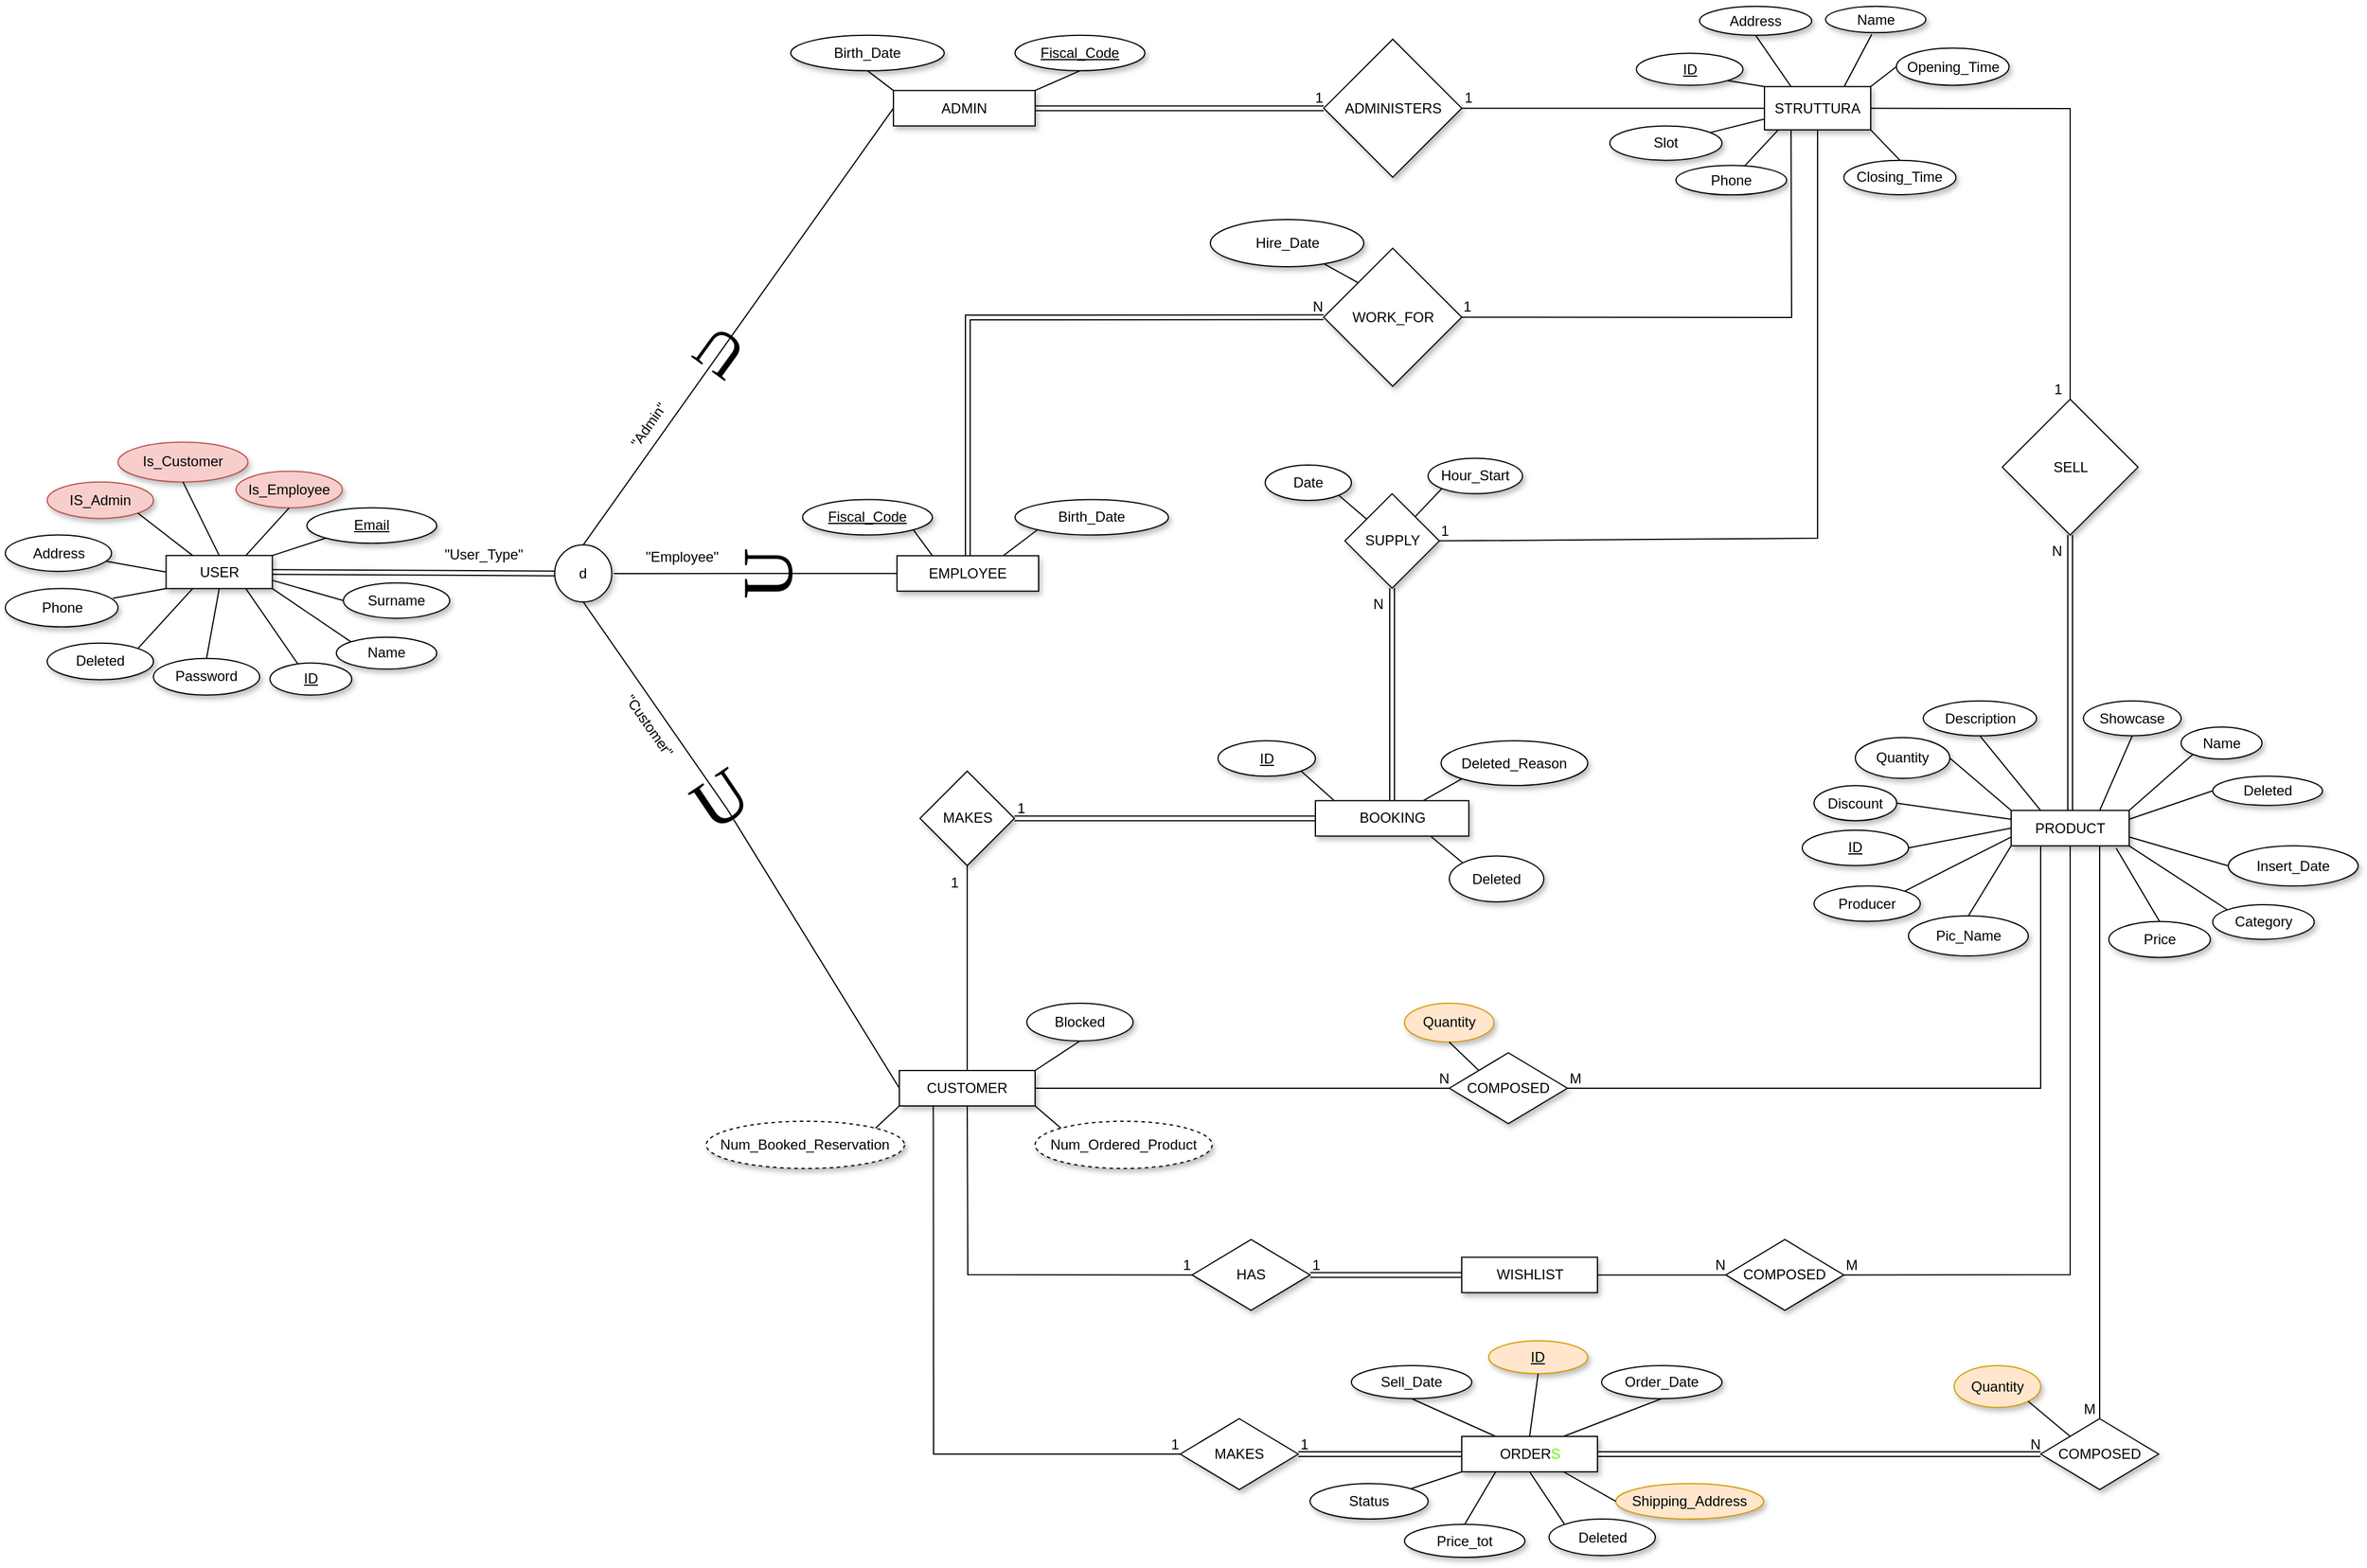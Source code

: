 <mxfile version="13.1.10" type="github">
  <diagram id="pIivQVcWycitdcD2H4Fz" name="Page-1">
    <mxGraphModel dx="1662" dy="771" grid="1" gridSize="10" guides="1" tooltips="1" connect="1" arrows="1" fold="1" page="1" pageScale="3" pageWidth="827" pageHeight="1169" math="0" shadow="0" extFonts="Quicksand^https://fonts.googleapis.com/css?family=Quicksand|Gruppo^https://fonts.googleapis.com/css?family=Gruppo|Pompiere^https://fonts.googleapis.com/css?family=Pompiere">
      <root>
        <mxCell id="0" />
        <mxCell id="1" parent="0" />
        <mxCell id="mOfdOxVqDoghl0tVKRiO-1" value="PRODUCT" style="rounded=0;whiteSpace=wrap;html=1;shadow=1;" parent="1" vertex="1">
          <mxGeometry x="1744" y="840.65" width="100" height="30" as="geometry" />
        </mxCell>
        <mxCell id="mOfdOxVqDoghl0tVKRiO-10" value="EMPLOYEE" style="rounded=0;whiteSpace=wrap;html=1;shadow=1;" parent="1" vertex="1">
          <mxGeometry x="800" y="624.85" width="120" height="30" as="geometry" />
        </mxCell>
        <mxCell id="mOfdOxVqDoghl0tVKRiO-15" value="CUSTOMER" style="rounded=0;whiteSpace=wrap;html=1;shadow=1;" parent="1" vertex="1">
          <mxGeometry x="802" y="1061" width="115" height="30" as="geometry" />
        </mxCell>
        <mxCell id="mOfdOxVqDoghl0tVKRiO-17" value="Quantity" style="ellipse;whiteSpace=wrap;html=1;shadow=1;" parent="1" vertex="1">
          <mxGeometry x="1612" y="778.91" width="80" height="34.62" as="geometry" />
        </mxCell>
        <mxCell id="mOfdOxVqDoghl0tVKRiO-21" value="" style="endArrow=none;html=1;entryX=0;entryY=0;entryDx=0;entryDy=0;exitX=1;exitY=0.5;exitDx=0;exitDy=0;shadow=0;" parent="1" source="mOfdOxVqDoghl0tVKRiO-17" target="mOfdOxVqDoghl0tVKRiO-1" edge="1">
          <mxGeometry width="50" height="50" relative="1" as="geometry">
            <mxPoint x="1681.5" y="841.49" as="sourcePoint" />
            <mxPoint x="1731.5" y="791.49" as="targetPoint" />
          </mxGeometry>
        </mxCell>
        <mxCell id="mOfdOxVqDoghl0tVKRiO-23" value="&lt;u&gt;ID&lt;/u&gt;" style="ellipse;whiteSpace=wrap;html=1;shadow=1;" parent="1" vertex="1">
          <mxGeometry x="1567" y="857.37" width="90" height="30" as="geometry" />
        </mxCell>
        <mxCell id="mOfdOxVqDoghl0tVKRiO-24" value="" style="endArrow=none;html=1;exitX=1;exitY=0.5;exitDx=0;exitDy=0;entryX=0;entryY=0.5;entryDx=0;entryDy=0;shadow=0;" parent="1" source="mOfdOxVqDoghl0tVKRiO-23" target="mOfdOxVqDoghl0tVKRiO-1" edge="1">
          <mxGeometry width="50" height="50" relative="1" as="geometry">
            <mxPoint x="1711.5" y="941.49" as="sourcePoint" />
            <mxPoint x="1761.5" y="891.49" as="targetPoint" />
          </mxGeometry>
        </mxCell>
        <mxCell id="mOfdOxVqDoghl0tVKRiO-26" value="Producer" style="ellipse;whiteSpace=wrap;html=1;shadow=1;" parent="1" vertex="1">
          <mxGeometry x="1577" y="904.65" width="90" height="30" as="geometry" />
        </mxCell>
        <mxCell id="mOfdOxVqDoghl0tVKRiO-27" value="" style="endArrow=none;html=1;exitX=1;exitY=0;exitDx=0;exitDy=0;entryX=0;entryY=0.75;entryDx=0;entryDy=0;shadow=0;" parent="1" source="mOfdOxVqDoghl0tVKRiO-26" target="mOfdOxVqDoghl0tVKRiO-1" edge="1">
          <mxGeometry width="50" height="50" relative="1" as="geometry">
            <mxPoint x="2151.5" y="921.49" as="sourcePoint" />
            <mxPoint x="2201.5" y="871.49" as="targetPoint" />
          </mxGeometry>
        </mxCell>
        <mxCell id="mOfdOxVqDoghl0tVKRiO-28" value="Price" style="ellipse;whiteSpace=wrap;html=1;shadow=1;" parent="1" vertex="1">
          <mxGeometry x="1826.77" y="934.7" width="86" height="30.5" as="geometry" />
        </mxCell>
        <mxCell id="mOfdOxVqDoghl0tVKRiO-29" value="Discount" style="ellipse;whiteSpace=wrap;html=1;shadow=1;" parent="1" vertex="1">
          <mxGeometry x="1577" y="819.67" width="70" height="29.67" as="geometry" />
        </mxCell>
        <mxCell id="mOfdOxVqDoghl0tVKRiO-30" value="" style="endArrow=none;html=1;exitX=0.5;exitY=0;exitDx=0;exitDy=0;entryX=0.889;entryY=1.062;entryDx=0;entryDy=0;shadow=0;entryPerimeter=0;" parent="1" source="mOfdOxVqDoghl0tVKRiO-28" target="mOfdOxVqDoghl0tVKRiO-1" edge="1">
          <mxGeometry width="50" height="50" relative="1" as="geometry">
            <mxPoint x="2151.5" y="921.49" as="sourcePoint" />
            <mxPoint x="2201.5" y="871.49" as="targetPoint" />
          </mxGeometry>
        </mxCell>
        <mxCell id="mOfdOxVqDoghl0tVKRiO-31" value="" style="endArrow=none;html=1;entryX=1;entryY=0.5;entryDx=0;entryDy=0;shadow=0;exitX=0;exitY=0.25;exitDx=0;exitDy=0;" parent="1" source="mOfdOxVqDoghl0tVKRiO-1" target="mOfdOxVqDoghl0tVKRiO-29" edge="1">
          <mxGeometry width="50" height="50" relative="1" as="geometry">
            <mxPoint x="1742.5" y="855.74" as="sourcePoint" />
            <mxPoint x="1911.5" y="831.49" as="targetPoint" />
          </mxGeometry>
        </mxCell>
        <mxCell id="mOfdOxVqDoghl0tVKRiO-33" value="Name" style="ellipse;whiteSpace=wrap;html=1;shadow=1;" parent="1" vertex="1">
          <mxGeometry x="325" y="693.82" width="85" height="27.1" as="geometry" />
        </mxCell>
        <mxCell id="mOfdOxVqDoghl0tVKRiO-34" value="Surname" style="ellipse;whiteSpace=wrap;html=1;shadow=1;" parent="1" vertex="1">
          <mxGeometry x="331" y="647.85" width="90" height="30" as="geometry" />
        </mxCell>
        <mxCell id="mOfdOxVqDoghl0tVKRiO-35" value="Fiscal_Code" style="ellipse;whiteSpace=wrap;html=1;shadow=1;fontStyle=4" parent="1" vertex="1">
          <mxGeometry x="720" y="577.3" width="110" height="30" as="geometry" />
        </mxCell>
        <mxCell id="mOfdOxVqDoghl0tVKRiO-36" value="Birth_Date" style="ellipse;whiteSpace=wrap;html=1;shadow=1;" parent="1" vertex="1">
          <mxGeometry x="900" y="577.3" width="130" height="30" as="geometry" />
        </mxCell>
        <mxCell id="mOfdOxVqDoghl0tVKRiO-42" value="Hire_Date" style="ellipse;whiteSpace=wrap;html=1;shadow=1;" parent="1" vertex="1">
          <mxGeometry x="1065.5" y="340" width="130" height="40" as="geometry" />
        </mxCell>
        <mxCell id="mOfdOxVqDoghl0tVKRiO-43" value="" style="endArrow=none;html=1;exitX=0;exitY=0;exitDx=0;exitDy=0;shadow=0;" parent="1" source="z-NwZpaRfGPs4gkHxWXv-11" target="mOfdOxVqDoghl0tVKRiO-42" edge="1">
          <mxGeometry width="50" height="50" relative="1" as="geometry">
            <mxPoint x="938.5" y="424.32" as="sourcePoint" />
            <mxPoint x="988.5" y="374.32" as="targetPoint" />
          </mxGeometry>
        </mxCell>
        <mxCell id="mOfdOxVqDoghl0tVKRiO-45" value="" style="endArrow=none;html=1;exitX=1;exitY=1;exitDx=0;exitDy=0;entryX=0.25;entryY=0;entryDx=0;entryDy=0;shadow=0;" parent="1" source="mOfdOxVqDoghl0tVKRiO-35" target="mOfdOxVqDoghl0tVKRiO-10" edge="1">
          <mxGeometry width="50" height="50" relative="1" as="geometry">
            <mxPoint x="795" y="363.88" as="sourcePoint" />
            <mxPoint x="825" y="348.5" as="targetPoint" />
          </mxGeometry>
        </mxCell>
        <mxCell id="mOfdOxVqDoghl0tVKRiO-55" value="BOOKING" style="rounded=0;whiteSpace=wrap;html=1;shadow=1;" parent="1" vertex="1">
          <mxGeometry x="1154.5" y="832.37" width="130" height="30" as="geometry" />
        </mxCell>
        <mxCell id="mOfdOxVqDoghl0tVKRiO-60" value="Email" style="ellipse;whiteSpace=wrap;html=1;shadow=1;fontStyle=4" parent="1" vertex="1">
          <mxGeometry x="300" y="584.3" width="110" height="30" as="geometry" />
        </mxCell>
        <mxCell id="mOfdOxVqDoghl0tVKRiO-61" value="Phone" style="ellipse;whiteSpace=wrap;html=1;shadow=1;fontStyle=0" parent="1" vertex="1">
          <mxGeometry x="44.5" y="652.67" width="95.5" height="32.47" as="geometry" />
        </mxCell>
        <mxCell id="mOfdOxVqDoghl0tVKRiO-65" value="Address" style="ellipse;whiteSpace=wrap;html=1;shadow=1;" parent="1" vertex="1">
          <mxGeometry x="44.5" y="607.3" width="90" height="30.77" as="geometry" />
        </mxCell>
        <mxCell id="mOfdOxVqDoghl0tVKRiO-93" value="STRUTTURA" style="rounded=0;whiteSpace=wrap;html=1;shadow=1;" parent="1" vertex="1">
          <mxGeometry x="1535" y="227.37" width="90" height="36.67" as="geometry" />
        </mxCell>
        <mxCell id="mOfdOxVqDoghl0tVKRiO-94" value="Address" style="ellipse;whiteSpace=wrap;html=1;shadow=1;" parent="1" vertex="1">
          <mxGeometry x="1480" y="159.43" width="95" height="24.5" as="geometry" />
        </mxCell>
        <mxCell id="mOfdOxVqDoghl0tVKRiO-95" value="Phone" style="ellipse;whiteSpace=wrap;html=1;shadow=1;fontStyle=0" parent="1" vertex="1">
          <mxGeometry x="1460" y="294.17" width="93.75" height="24.96" as="geometry" />
        </mxCell>
        <mxCell id="mOfdOxVqDoghl0tVKRiO-100" value="" style="endArrow=none;html=1;entryX=0.127;entryY=1.008;entryDx=0;entryDy=0;shadow=0;entryPerimeter=0;" parent="1" source="mOfdOxVqDoghl0tVKRiO-95" target="mOfdOxVqDoghl0tVKRiO-93" edge="1">
          <mxGeometry width="50" height="50" relative="1" as="geometry">
            <mxPoint x="1475" y="207.37" as="sourcePoint" />
            <mxPoint x="1525" y="157.37" as="targetPoint" />
          </mxGeometry>
        </mxCell>
        <mxCell id="mOfdOxVqDoghl0tVKRiO-101" value="" style="endArrow=none;html=1;exitX=0.25;exitY=0;exitDx=0;exitDy=0;entryX=0.5;entryY=1;entryDx=0;entryDy=0;shadow=0;" parent="1" source="mOfdOxVqDoghl0tVKRiO-93" target="mOfdOxVqDoghl0tVKRiO-94" edge="1">
          <mxGeometry width="50" height="50" relative="1" as="geometry">
            <mxPoint x="1605" y="217.37" as="sourcePoint" />
            <mxPoint x="1655" y="167.37" as="targetPoint" />
          </mxGeometry>
        </mxCell>
        <mxCell id="z-NwZpaRfGPs4gkHxWXv-4" value="ID" style="ellipse;whiteSpace=wrap;html=1;fontStyle=4;shadow=1;" parent="1" vertex="1">
          <mxGeometry x="1072" y="781.62" width="82.5" height="30" as="geometry" />
        </mxCell>
        <mxCell id="z-NwZpaRfGPs4gkHxWXv-5" value="Date" style="ellipse;whiteSpace=wrap;html=1;shadow=1;" parent="1" vertex="1">
          <mxGeometry x="1112" y="548" width="73" height="30" as="geometry" />
        </mxCell>
        <mxCell id="z-NwZpaRfGPs4gkHxWXv-6" value="Hour_Start" style="ellipse;whiteSpace=wrap;html=1;shadow=1;" parent="1" vertex="1">
          <mxGeometry x="1250" y="542.3" width="80" height="30" as="geometry" />
        </mxCell>
        <mxCell id="z-NwZpaRfGPs4gkHxWXv-7" value="" style="endArrow=none;html=1;entryX=0.122;entryY=-0.002;entryDx=0;entryDy=0;exitX=1;exitY=1;exitDx=0;exitDy=0;shadow=0;entryPerimeter=0;" parent="1" source="z-NwZpaRfGPs4gkHxWXv-4" target="mOfdOxVqDoghl0tVKRiO-55" edge="1">
          <mxGeometry width="50" height="50" relative="1" as="geometry">
            <mxPoint x="1477.25" y="942.72" as="sourcePoint" />
            <mxPoint x="1527.25" y="892.72" as="targetPoint" />
          </mxGeometry>
        </mxCell>
        <mxCell id="z-NwZpaRfGPs4gkHxWXv-8" value="" style="endArrow=none;html=1;exitX=1;exitY=1;exitDx=0;exitDy=0;shadow=0;" parent="1" source="z-NwZpaRfGPs4gkHxWXv-5" target="z-NwZpaRfGPs4gkHxWXv-17" edge="1">
          <mxGeometry width="50" height="50" relative="1" as="geometry">
            <mxPoint x="1557.25" y="930.72" as="sourcePoint" />
            <mxPoint x="1607.25" y="880.72" as="targetPoint" />
          </mxGeometry>
        </mxCell>
        <mxCell id="z-NwZpaRfGPs4gkHxWXv-10" value="" style="endArrow=none;html=1;exitX=0;exitY=1;exitDx=0;exitDy=0;shadow=0;" parent="1" source="z-NwZpaRfGPs4gkHxWXv-6" target="z-NwZpaRfGPs4gkHxWXv-17" edge="1">
          <mxGeometry width="50" height="50" relative="1" as="geometry">
            <mxPoint x="1737.25" y="890.72" as="sourcePoint" />
            <mxPoint x="1787.25" y="840.72" as="targetPoint" />
          </mxGeometry>
        </mxCell>
        <mxCell id="z-NwZpaRfGPs4gkHxWXv-11" value="WORK_FOR" style="rhombus;whiteSpace=wrap;html=1;shadow=1;" parent="1" vertex="1">
          <mxGeometry x="1161.5" y="364.32" width="117" height="116.929" as="geometry" />
        </mxCell>
        <mxCell id="z-NwZpaRfGPs4gkHxWXv-17" value="SUPPLY" style="rhombus;whiteSpace=wrap;html=1;shadow=1;" parent="1" vertex="1">
          <mxGeometry x="1179.5" y="572.3" width="80" height="80" as="geometry" />
        </mxCell>
        <mxCell id="z-NwZpaRfGPs4gkHxWXv-39" value="MAKES" style="rhombus;whiteSpace=wrap;html=1;shadow=1;" parent="1" vertex="1">
          <mxGeometry x="819.5" y="807.37" width="80" height="80" as="geometry" />
        </mxCell>
        <mxCell id="z-NwZpaRfGPs4gkHxWXv-70" value="Description" style="ellipse;whiteSpace=wrap;html=1;shadow=1;" parent="1" vertex="1">
          <mxGeometry x="1669.5" y="747.91" width="96" height="29.51" as="geometry" />
        </mxCell>
        <mxCell id="z-NwZpaRfGPs4gkHxWXv-71" value="" style="endArrow=none;html=1;entryX=0.5;entryY=1;entryDx=0;entryDy=0;exitX=0.25;exitY=0;exitDx=0;exitDy=0;shadow=0;" parent="1" source="mOfdOxVqDoghl0tVKRiO-1" target="z-NwZpaRfGPs4gkHxWXv-70" edge="1">
          <mxGeometry width="50" height="50" relative="1" as="geometry">
            <mxPoint x="1766.5" y="831.49" as="sourcePoint" />
            <mxPoint x="1771.5" y="791.49" as="targetPoint" />
          </mxGeometry>
        </mxCell>
        <mxCell id="z-NwZpaRfGPs4gkHxWXv-76" value="ID" style="ellipse;whiteSpace=wrap;html=1;fontStyle=4;shadow=1;" parent="1" vertex="1">
          <mxGeometry x="1426.5" y="199.15" width="90.25" height="27.13" as="geometry" />
        </mxCell>
        <mxCell id="z-NwZpaRfGPs4gkHxWXv-77" value="" style="endArrow=none;html=1;entryX=1;entryY=1;entryDx=0;entryDy=0;exitX=0;exitY=0;exitDx=0;exitDy=0;shadow=0;" parent="1" source="mOfdOxVqDoghl0tVKRiO-93" target="z-NwZpaRfGPs4gkHxWXv-76" edge="1">
          <mxGeometry width="50" height="50" relative="1" as="geometry">
            <mxPoint x="1475" y="252.37" as="sourcePoint" />
            <mxPoint x="1525" y="202.37" as="targetPoint" />
          </mxGeometry>
        </mxCell>
        <mxCell id="z-NwZpaRfGPs4gkHxWXv-78" value="ADMINISTERS" style="rhombus;whiteSpace=wrap;html=1;shadow=1;" parent="1" vertex="1">
          <mxGeometry x="1161.57" y="187.24" width="116.929" height="116.929" as="geometry" />
        </mxCell>
        <mxCell id="06iZtVcr8NPvHx3JyrQN-2" value="Name" style="ellipse;whiteSpace=wrap;html=1;shadow=1;" parent="1" vertex="1">
          <mxGeometry x="1586.75" y="159.43" width="85" height="22.25" as="geometry" />
        </mxCell>
        <mxCell id="06iZtVcr8NPvHx3JyrQN-3" value="" style="endArrow=none;html=1;entryX=0.461;entryY=1.058;entryDx=0;entryDy=0;entryPerimeter=0;exitX=0.75;exitY=0;exitDx=0;exitDy=0;shadow=0;" parent="1" source="mOfdOxVqDoghl0tVKRiO-93" target="06iZtVcr8NPvHx3JyrQN-2" edge="1">
          <mxGeometry width="50" height="50" relative="1" as="geometry">
            <mxPoint x="1595" y="272.37" as="sourcePoint" />
            <mxPoint x="1645" y="222.37" as="targetPoint" />
          </mxGeometry>
        </mxCell>
        <mxCell id="06iZtVcr8NPvHx3JyrQN-11" value="&lt;u&gt;ID&lt;/u&gt;" style="ellipse;whiteSpace=wrap;html=1;shadow=1;" parent="1" vertex="1">
          <mxGeometry x="268.75" y="715.8" width="69.25" height="27.1" as="geometry" />
        </mxCell>
        <mxCell id="z-IdzefdN8h7sOJLDqcr-3" value="Name" style="ellipse;whiteSpace=wrap;html=1;shadow=1;" parent="1" vertex="1">
          <mxGeometry x="1888" y="770" width="68.5" height="27.12" as="geometry" />
        </mxCell>
        <mxCell id="z-IdzefdN8h7sOJLDqcr-4" value="" style="endArrow=none;html=1;exitX=1;exitY=0;exitDx=0;exitDy=0;entryX=0;entryY=1;entryDx=0;entryDy=0;shadow=0;" parent="1" source="mOfdOxVqDoghl0tVKRiO-1" target="z-IdzefdN8h7sOJLDqcr-3" edge="1">
          <mxGeometry width="50" height="50" relative="1" as="geometry">
            <mxPoint x="1871.5" y="861.49" as="sourcePoint" />
            <mxPoint x="1921.5" y="811.49" as="targetPoint" />
          </mxGeometry>
        </mxCell>
        <mxCell id="7vURNP84gYrgIZNCSmpS-34" value="USER" style="rounded=0;whiteSpace=wrap;html=1;shadow=1;" parent="1" vertex="1">
          <mxGeometry x="180.75" y="624.67" width="90" height="28" as="geometry" />
        </mxCell>
        <mxCell id="7vURNP84gYrgIZNCSmpS-39" value="" style="endArrow=none;html=1;entryX=0;entryY=1;entryDx=0;entryDy=0;exitX=1;exitY=0;exitDx=0;exitDy=0;" parent="1" source="7vURNP84gYrgIZNCSmpS-34" target="mOfdOxVqDoghl0tVKRiO-60" edge="1">
          <mxGeometry width="50" height="50" relative="1" as="geometry">
            <mxPoint x="232" y="622.3" as="sourcePoint" />
            <mxPoint x="272" y="582.3" as="targetPoint" />
          </mxGeometry>
        </mxCell>
        <mxCell id="7vURNP84gYrgIZNCSmpS-40" value="" style="endArrow=none;html=1;entryX=0;entryY=0.5;entryDx=0;entryDy=0;exitX=1;exitY=0.75;exitDx=0;exitDy=0;" parent="1" source="7vURNP84gYrgIZNCSmpS-34" target="mOfdOxVqDoghl0tVKRiO-34" edge="1">
          <mxGeometry width="50" height="50" relative="1" as="geometry">
            <mxPoint x="235.75" y="634.67" as="sourcePoint" />
            <mxPoint x="277" y="574.67" as="targetPoint" />
          </mxGeometry>
        </mxCell>
        <mxCell id="7vURNP84gYrgIZNCSmpS-41" value="" style="endArrow=none;html=1;exitX=0;exitY=0.5;exitDx=0;exitDy=0;" parent="1" source="7vURNP84gYrgIZNCSmpS-34" target="mOfdOxVqDoghl0tVKRiO-65" edge="1">
          <mxGeometry width="50" height="50" relative="1" as="geometry">
            <mxPoint x="245.75" y="644.67" as="sourcePoint" />
            <mxPoint x="287" y="584.67" as="targetPoint" />
          </mxGeometry>
        </mxCell>
        <mxCell id="7vURNP84gYrgIZNCSmpS-42" value="" style="endArrow=none;html=1;exitX=0;exitY=1;exitDx=0;exitDy=0;entryX=0.955;entryY=0.254;entryDx=0;entryDy=0;entryPerimeter=0;" parent="1" source="7vURNP84gYrgIZNCSmpS-34" target="mOfdOxVqDoghl0tVKRiO-61" edge="1">
          <mxGeometry width="50" height="50" relative="1" as="geometry">
            <mxPoint x="255.75" y="654.67" as="sourcePoint" />
            <mxPoint x="107" y="664" as="targetPoint" />
          </mxGeometry>
        </mxCell>
        <mxCell id="7vURNP84gYrgIZNCSmpS-43" value="" style="endArrow=none;html=1;entryX=0;entryY=1;entryDx=0;entryDy=0;exitX=0.75;exitY=0;exitDx=0;exitDy=0;" parent="1" source="mOfdOxVqDoghl0tVKRiO-10" target="mOfdOxVqDoghl0tVKRiO-36" edge="1">
          <mxGeometry width="50" height="50" relative="1" as="geometry">
            <mxPoint x="343.75" y="708.5" as="sourcePoint" />
            <mxPoint x="385" y="648.5" as="targetPoint" />
          </mxGeometry>
        </mxCell>
        <mxCell id="7vURNP84gYrgIZNCSmpS-44" value="" style="endArrow=none;html=1;entryX=0.338;entryY=0.017;entryDx=0;entryDy=0;exitX=0.75;exitY=1;exitDx=0;exitDy=0;entryPerimeter=0;" parent="1" source="7vURNP84gYrgIZNCSmpS-34" target="06iZtVcr8NPvHx3JyrQN-11" edge="1">
          <mxGeometry width="50" height="50" relative="1" as="geometry">
            <mxPoint x="275.75" y="674.67" as="sourcePoint" />
            <mxPoint x="317" y="614.67" as="targetPoint" />
          </mxGeometry>
        </mxCell>
        <mxCell id="7vURNP84gYrgIZNCSmpS-45" value="" style="endArrow=none;html=1;entryX=0;entryY=0;entryDx=0;entryDy=0;exitX=1;exitY=1;exitDx=0;exitDy=0;" parent="1" source="7vURNP84gYrgIZNCSmpS-34" target="mOfdOxVqDoghl0tVKRiO-33" edge="1">
          <mxGeometry width="50" height="50" relative="1" as="geometry">
            <mxPoint x="285.75" y="684.67" as="sourcePoint" />
            <mxPoint x="327" y="624.67" as="targetPoint" />
          </mxGeometry>
        </mxCell>
        <mxCell id="7vURNP84gYrgIZNCSmpS-46" value="d" style="ellipse;whiteSpace=wrap;html=1;aspect=fixed;shadow=1;" parent="1" vertex="1">
          <mxGeometry x="510" y="615.67" width="48.35" height="48.35" as="geometry" />
        </mxCell>
        <mxCell id="7vURNP84gYrgIZNCSmpS-48" value="" style="shape=link;html=1;entryX=0;entryY=0.5;entryDx=0;entryDy=0;exitX=1;exitY=0.5;exitDx=0;exitDy=0;" parent="1" source="7vURNP84gYrgIZNCSmpS-34" target="7vURNP84gYrgIZNCSmpS-46" edge="1">
          <mxGeometry width="50" height="50" relative="1" as="geometry">
            <mxPoint x="450" y="772.3" as="sourcePoint" />
            <mxPoint x="500" y="722.3" as="targetPoint" />
          </mxGeometry>
        </mxCell>
        <mxCell id="7vURNP84gYrgIZNCSmpS-49" value="" style="endArrow=none;html=1;entryX=0;entryY=0.5;entryDx=0;entryDy=0;" parent="1" source="7vURNP84gYrgIZNCSmpS-52" target="mOfdOxVqDoghl0tVKRiO-10" edge="1">
          <mxGeometry width="50" height="50" relative="1" as="geometry">
            <mxPoint x="750" y="470" as="sourcePoint" />
            <mxPoint x="920" y="510" as="targetPoint" />
          </mxGeometry>
        </mxCell>
        <mxCell id="7vURNP84gYrgIZNCSmpS-51" value="" style="endArrow=none;html=1;entryX=0.5;entryY=1;entryDx=0;entryDy=0;exitX=0.5;exitY=1;exitDx=0;exitDy=0;" parent="1" source="7vURNP84gYrgIZNCSmpS-55" target="7vURNP84gYrgIZNCSmpS-46" edge="1">
          <mxGeometry width="50" height="50" relative="1" as="geometry">
            <mxPoint x="775" y="1070" as="sourcePoint" />
            <mxPoint x="1200" y="680" as="targetPoint" />
          </mxGeometry>
        </mxCell>
        <mxCell id="7vURNP84gYrgIZNCSmpS-52" value="&lt;p&gt;&lt;span style=&quot;font-size: 60px&quot;&gt;U&lt;/span&gt;&lt;/p&gt;" style="text;html=1;strokeColor=none;fillColor=none;align=center;verticalAlign=middle;whiteSpace=wrap;rounded=0;shadow=0;rotation=-90;fontFamily=Gruppo;" parent="1" vertex="1">
          <mxGeometry x="670" y="629.85" width="40" height="20" as="geometry" />
        </mxCell>
        <mxCell id="7vURNP84gYrgIZNCSmpS-54" value="" style="endArrow=none;html=1;entryX=0.5;entryY=1;entryDx=0;entryDy=0;" parent="1" target="7vURNP84gYrgIZNCSmpS-52" edge="1">
          <mxGeometry width="50" height="50" relative="1" as="geometry">
            <mxPoint x="560" y="640" as="sourcePoint" />
            <mxPoint x="650" y="640" as="targetPoint" />
          </mxGeometry>
        </mxCell>
        <mxCell id="7vURNP84gYrgIZNCSmpS-55" value="&lt;p&gt;&lt;span style=&quot;font-size: 60px&quot;&gt;U&lt;/span&gt;&lt;/p&gt;" style="text;html=1;strokeColor=none;fillColor=none;align=center;verticalAlign=middle;whiteSpace=wrap;rounded=0;shadow=0;rotation=326;fontFamily=Gruppo;" parent="1" vertex="1">
          <mxGeometry x="630" y="820.37" width="40" height="20" as="geometry" />
        </mxCell>
        <mxCell id="7vURNP84gYrgIZNCSmpS-56" value="" style="endArrow=none;html=1;exitX=0;exitY=0.5;exitDx=0;exitDy=0;entryX=0.5;entryY=1;entryDx=0;entryDy=0;" parent="1" source="mOfdOxVqDoghl0tVKRiO-15" target="7vURNP84gYrgIZNCSmpS-55" edge="1">
          <mxGeometry width="50" height="50" relative="1" as="geometry">
            <mxPoint x="775" y="1070.0" as="sourcePoint" />
            <mxPoint x="680.728" y="652.378" as="targetPoint" />
          </mxGeometry>
        </mxCell>
        <mxCell id="7vURNP84gYrgIZNCSmpS-59" value="Password" style="ellipse;whiteSpace=wrap;html=1;shadow=1;" parent="1" vertex="1">
          <mxGeometry x="170" y="711.9" width="90" height="31" as="geometry" />
        </mxCell>
        <mxCell id="7vURNP84gYrgIZNCSmpS-60" value="" style="endArrow=none;html=1;exitX=0.5;exitY=0;exitDx=0;exitDy=0;entryX=0.5;entryY=1;entryDx=0;entryDy=0;" parent="1" source="7vURNP84gYrgIZNCSmpS-59" target="7vURNP84gYrgIZNCSmpS-34" edge="1">
          <mxGeometry width="50" height="50" relative="1" as="geometry">
            <mxPoint x="272" y="679.02" as="sourcePoint" />
            <mxPoint x="322" y="629.02" as="targetPoint" />
          </mxGeometry>
        </mxCell>
        <mxCell id="7vURNP84gYrgIZNCSmpS-65" value="ADMIN" style="rounded=0;whiteSpace=wrap;html=1;shadow=1;" parent="1" vertex="1">
          <mxGeometry x="797" y="230.7" width="120" height="30" as="geometry" />
        </mxCell>
        <mxCell id="7vURNP84gYrgIZNCSmpS-74" value="&lt;p style=&quot;font-size: 52px;&quot;&gt;&lt;span style=&quot;font-size: 52px;&quot;&gt;U&lt;/span&gt;&lt;/p&gt;" style="text;html=1;strokeColor=none;fillColor=none;align=center;verticalAlign=middle;whiteSpace=wrap;rounded=0;shadow=0;rotation=216;fontFamily=Gruppo;fontStyle=0;FType=g;fontSize=52;" parent="1" vertex="1">
          <mxGeometry x="630" y="442.37" width="40" height="20" as="geometry" />
        </mxCell>
        <mxCell id="7vURNP84gYrgIZNCSmpS-75" value="" style="endArrow=none;html=1;exitX=0.5;exitY=0;exitDx=0;exitDy=0;entryX=0.5;entryY=1;entryDx=0;entryDy=0;" parent="1" source="7vURNP84gYrgIZNCSmpS-46" target="7vURNP84gYrgIZNCSmpS-74" edge="1">
          <mxGeometry width="50" height="50" relative="1" as="geometry">
            <mxPoint x="620" y="560" as="sourcePoint" />
            <mxPoint x="670" y="510" as="targetPoint" />
          </mxGeometry>
        </mxCell>
        <mxCell id="7vURNP84gYrgIZNCSmpS-76" value="" style="endArrow=none;html=1;exitX=0.5;exitY=1;exitDx=0;exitDy=0;entryX=0;entryY=0.5;entryDx=0;entryDy=0;" parent="1" source="7vURNP84gYrgIZNCSmpS-74" target="7vURNP84gYrgIZNCSmpS-65" edge="1">
          <mxGeometry width="50" height="50" relative="1" as="geometry">
            <mxPoint x="640" y="330" as="sourcePoint" />
            <mxPoint x="690" y="280" as="targetPoint" />
            <Array as="points" />
          </mxGeometry>
        </mxCell>
        <mxCell id="vk8bfzoFHFMnoET7GKUU-8" value="" style="endArrow=none;html=1;rounded=0;align=left;exitX=0.5;exitY=0;exitDx=0;exitDy=0;entryX=0.5;entryY=1;entryDx=0;entryDy=0;" parent="1" source="mOfdOxVqDoghl0tVKRiO-15" target="z-NwZpaRfGPs4gkHxWXv-39" edge="1">
          <mxGeometry relative="1" as="geometry">
            <mxPoint x="935" y="1076" as="sourcePoint" />
            <mxPoint x="1588" y="990" as="targetPoint" />
            <Array as="points" />
          </mxGeometry>
        </mxCell>
        <mxCell id="vk8bfzoFHFMnoET7GKUU-9" value="1&amp;nbsp;&amp;nbsp;" style="resizable=0;html=1;align=right;verticalAlign=top;" parent="vk8bfzoFHFMnoET7GKUU-8" connectable="0" vertex="1">
          <mxGeometry x="1" relative="1" as="geometry" />
        </mxCell>
        <mxCell id="vk8bfzoFHFMnoET7GKUU-10" value="" style="shape=link;html=1;rounded=0;exitX=0;exitY=0.5;exitDx=0;exitDy=0;entryX=1;entryY=0.5;entryDx=0;entryDy=0;" parent="1" source="mOfdOxVqDoghl0tVKRiO-55" target="z-NwZpaRfGPs4gkHxWXv-39" edge="1">
          <mxGeometry relative="1" as="geometry">
            <mxPoint x="1723" y="872.0" as="sourcePoint" />
            <mxPoint x="1581.5" y="872.0" as="targetPoint" />
            <Array as="points" />
          </mxGeometry>
        </mxCell>
        <mxCell id="vk8bfzoFHFMnoET7GKUU-11" value="1" style="resizable=0;html=1;align=left;verticalAlign=bottom;horizontal=1;" parent="vk8bfzoFHFMnoET7GKUU-10" connectable="0" vertex="1">
          <mxGeometry x="1" relative="1" as="geometry" />
        </mxCell>
        <mxCell id="vk8bfzoFHFMnoET7GKUU-21" value="" style="shape=link;html=1;rounded=0;align=left;entryX=0;entryY=0.5;entryDx=0;entryDy=0;exitX=0.5;exitY=0;exitDx=0;exitDy=0;" parent="1" source="mOfdOxVqDoghl0tVKRiO-10" target="z-NwZpaRfGPs4gkHxWXv-11" edge="1">
          <mxGeometry relative="1" as="geometry">
            <mxPoint x="860" y="559.96" as="sourcePoint" />
            <mxPoint x="1168" y="359.11" as="targetPoint" />
            <Array as="points">
              <mxPoint x="860" y="423" />
            </Array>
          </mxGeometry>
        </mxCell>
        <mxCell id="vk8bfzoFHFMnoET7GKUU-22" value="N" style="resizable=0;html=1;align=right;verticalAlign=bottom;" parent="vk8bfzoFHFMnoET7GKUU-21" connectable="0" vertex="1">
          <mxGeometry x="1" relative="1" as="geometry" />
        </mxCell>
        <mxCell id="vk8bfzoFHFMnoET7GKUU-24" value="" style="endArrow=none;html=1;rounded=0;align=left;exitX=0.25;exitY=1;exitDx=0;exitDy=0;entryX=1;entryY=0.5;entryDx=0;entryDy=0;" parent="1" source="mOfdOxVqDoghl0tVKRiO-93" target="z-NwZpaRfGPs4gkHxWXv-11" edge="1">
          <mxGeometry relative="1" as="geometry">
            <mxPoint x="1557.5" y="199.15" as="sourcePoint" />
            <mxPoint x="1530" y="345.11" as="targetPoint" />
            <Array as="points">
              <mxPoint x="1558" y="423" />
            </Array>
          </mxGeometry>
        </mxCell>
        <mxCell id="vk8bfzoFHFMnoET7GKUU-25" value="1" style="resizable=0;html=1;align=left;verticalAlign=bottom;" parent="vk8bfzoFHFMnoET7GKUU-24" connectable="0" vertex="1">
          <mxGeometry x="1" relative="1" as="geometry" />
        </mxCell>
        <mxCell id="vk8bfzoFHFMnoET7GKUU-26" value="" style="shape=link;html=1;rounded=0;align=left;entryX=0.5;entryY=1;entryDx=0;entryDy=0;exitX=0.5;exitY=0;exitDx=0;exitDy=0;" parent="1" source="mOfdOxVqDoghl0tVKRiO-55" target="z-NwZpaRfGPs4gkHxWXv-17" edge="1">
          <mxGeometry relative="1" as="geometry">
            <mxPoint x="1608" y="660" as="sourcePoint" />
            <mxPoint x="1768" y="660" as="targetPoint" />
          </mxGeometry>
        </mxCell>
        <mxCell id="vk8bfzoFHFMnoET7GKUU-27" value="N&amp;nbsp;&amp;nbsp;" style="resizable=0;html=1;align=right;verticalAlign=top;" parent="vk8bfzoFHFMnoET7GKUU-26" connectable="0" vertex="1">
          <mxGeometry x="1" relative="1" as="geometry" />
        </mxCell>
        <mxCell id="vk8bfzoFHFMnoET7GKUU-28" value="" style="html=1;rounded=0;align=left;exitX=0.5;exitY=1;exitDx=0;exitDy=0;endArrow=none;endFill=0;entryX=1;entryY=0.5;entryDx=0;entryDy=0;" parent="1" source="mOfdOxVqDoghl0tVKRiO-93" target="z-NwZpaRfGPs4gkHxWXv-17" edge="1">
          <mxGeometry relative="1" as="geometry">
            <mxPoint x="1590" y="490" as="sourcePoint" />
            <mxPoint x="1243" y="570" as="targetPoint" />
            <Array as="points">
              <mxPoint x="1580" y="610" />
            </Array>
          </mxGeometry>
        </mxCell>
        <mxCell id="vk8bfzoFHFMnoET7GKUU-29" value="1&amp;nbsp;&amp;nbsp;" style="resizable=0;html=1;align=left;verticalAlign=bottom;" parent="vk8bfzoFHFMnoET7GKUU-28" connectable="0" vertex="1">
          <mxGeometry x="1" relative="1" as="geometry" />
        </mxCell>
        <mxCell id="vk8bfzoFHFMnoET7GKUU-34" value="" style="html=1;rounded=0;align=left;entryX=1;entryY=0.5;entryDx=0;entryDy=0;exitX=0;exitY=0.5;exitDx=0;exitDy=0;endArrow=none;endFill=0;" parent="1" source="mOfdOxVqDoghl0tVKRiO-93" target="z-NwZpaRfGPs4gkHxWXv-78" edge="1">
          <mxGeometry relative="1" as="geometry">
            <mxPoint x="1330" y="240" as="sourcePoint" />
            <mxPoint x="1490" y="240" as="targetPoint" />
          </mxGeometry>
        </mxCell>
        <mxCell id="vk8bfzoFHFMnoET7GKUU-35" value="1" style="resizable=0;html=1;align=left;verticalAlign=bottom;" parent="vk8bfzoFHFMnoET7GKUU-34" connectable="0" vertex="1">
          <mxGeometry x="1" relative="1" as="geometry" />
        </mxCell>
        <mxCell id="-Jq1AfKjN5yx9KIEYnPa-1" value="&quot;Customer&quot;" style="text;html=1;strokeColor=none;fillColor=none;align=center;verticalAlign=middle;whiteSpace=wrap;rounded=0;rotation=55;" parent="1" vertex="1">
          <mxGeometry x="570" y="758.91" width="40" height="20" as="geometry" />
        </mxCell>
        <mxCell id="-Jq1AfKjN5yx9KIEYnPa-2" value="&quot;Employee&quot;" style="text;html=1;strokeColor=none;fillColor=none;align=center;verticalAlign=middle;whiteSpace=wrap;rounded=0;" parent="1" vertex="1">
          <mxGeometry x="598.35" y="616.04" width="40" height="20" as="geometry" />
        </mxCell>
        <mxCell id="-Jq1AfKjN5yx9KIEYnPa-4" value="&quot;Admin&quot;" style="text;html=1;strokeColor=none;fillColor=none;align=center;verticalAlign=middle;whiteSpace=wrap;rounded=0;rotation=-55;" parent="1" vertex="1">
          <mxGeometry x="570" y="504.3" width="40" height="20" as="geometry" />
        </mxCell>
        <mxCell id="-Jq1AfKjN5yx9KIEYnPa-5" value="&quot;User_Type&quot;" style="text;html=1;strokeColor=none;fillColor=none;align=center;verticalAlign=middle;whiteSpace=wrap;rounded=0;" parent="1" vertex="1">
          <mxGeometry x="430" y="614.3" width="40" height="20" as="geometry" />
        </mxCell>
        <mxCell id="-Jq1AfKjN5yx9KIEYnPa-7" value="Birth_Date" style="ellipse;whiteSpace=wrap;html=1;shadow=1;" parent="1" vertex="1">
          <mxGeometry x="710" y="183.93" width="130" height="30" as="geometry" />
        </mxCell>
        <mxCell id="-Jq1AfKjN5yx9KIEYnPa-9" value="" style="endArrow=none;html=1;entryX=0.5;entryY=1;entryDx=0;entryDy=0;exitX=0;exitY=0;exitDx=0;exitDy=0;" parent="1" source="7vURNP84gYrgIZNCSmpS-65" target="-Jq1AfKjN5yx9KIEYnPa-7" edge="1">
          <mxGeometry width="50" height="50" relative="1" as="geometry">
            <mxPoint x="550" y="260" as="sourcePoint" />
            <mxPoint x="600" y="210" as="targetPoint" />
          </mxGeometry>
        </mxCell>
        <mxCell id="-Jq1AfKjN5yx9KIEYnPa-10" value="Fiscal_Code" style="ellipse;whiteSpace=wrap;html=1;shadow=1;fontStyle=4" parent="1" vertex="1">
          <mxGeometry x="900" y="183.93" width="110" height="30" as="geometry" />
        </mxCell>
        <mxCell id="-Jq1AfKjN5yx9KIEYnPa-11" value="" style="endArrow=none;html=1;entryX=0.5;entryY=1;entryDx=0;entryDy=0;exitX=1;exitY=0;exitDx=0;exitDy=0;" parent="1" source="7vURNP84gYrgIZNCSmpS-65" target="-Jq1AfKjN5yx9KIEYnPa-10" edge="1">
          <mxGeometry width="50" height="50" relative="1" as="geometry">
            <mxPoint x="940" y="320" as="sourcePoint" />
            <mxPoint x="990" y="270" as="targetPoint" />
          </mxGeometry>
        </mxCell>
        <mxCell id="XrFzkQ957bnb_zdma56I-2" value="Insert_Date" style="ellipse;whiteSpace=wrap;html=1;shadow=1;" parent="1" vertex="1">
          <mxGeometry x="1928" y="870.65" width="110" height="34" as="geometry" />
        </mxCell>
        <mxCell id="XrFzkQ957bnb_zdma56I-3" value="" style="endArrow=none;html=1;exitX=1;exitY=0.75;exitDx=0;exitDy=0;entryX=0;entryY=0.5;entryDx=0;entryDy=0;" parent="1" source="mOfdOxVqDoghl0tVKRiO-1" target="XrFzkQ957bnb_zdma56I-2" edge="1">
          <mxGeometry width="50" height="50" relative="1" as="geometry">
            <mxPoint x="1862.5" y="941.74" as="sourcePoint" />
            <mxPoint x="1901.5" y="879.74" as="targetPoint" />
          </mxGeometry>
        </mxCell>
        <mxCell id="XrFzkQ957bnb_zdma56I-4" value="Order_Date" style="ellipse;whiteSpace=wrap;html=1;shadow=1;" parent="1" vertex="1">
          <mxGeometry x="1397" y="1311" width="102" height="28" as="geometry" />
        </mxCell>
        <mxCell id="XrFzkQ957bnb_zdma56I-12" value="Pic_Name" style="ellipse;whiteSpace=wrap;html=1;shadow=1;" parent="1" vertex="1">
          <mxGeometry x="1657" y="930.0" width="101.5" height="33.9" as="geometry" />
        </mxCell>
        <mxCell id="XrFzkQ957bnb_zdma56I-13" value="" style="endArrow=none;html=1;exitX=0.5;exitY=0;exitDx=0;exitDy=0;entryX=0;entryY=1;entryDx=0;entryDy=0;" parent="1" source="XrFzkQ957bnb_zdma56I-12" target="mOfdOxVqDoghl0tVKRiO-1" edge="1">
          <mxGeometry width="50" height="50" relative="1" as="geometry">
            <mxPoint x="1632.5" y="1041.74" as="sourcePoint" />
            <mxPoint x="1682.5" y="991.74" as="targetPoint" />
          </mxGeometry>
        </mxCell>
        <mxCell id="wAOh5u2bHxW-0nYntJ-o-1" value="Showcase" style="ellipse;whiteSpace=wrap;html=1;shadow=1;" parent="1" vertex="1">
          <mxGeometry x="1805.23" y="747.83" width="82.77" height="29.59" as="geometry" />
        </mxCell>
        <mxCell id="wAOh5u2bHxW-0nYntJ-o-2" value="" style="endArrow=none;html=1;entryX=0.5;entryY=1;entryDx=0;entryDy=0;exitX=0.75;exitY=0;exitDx=0;exitDy=0;" parent="1" source="mOfdOxVqDoghl0tVKRiO-1" target="wAOh5u2bHxW-0nYntJ-o-1" edge="1">
          <mxGeometry width="50" height="50" relative="1" as="geometry">
            <mxPoint x="1832.5" y="861.74" as="sourcePoint" />
            <mxPoint x="1882.5" y="811.74" as="targetPoint" />
          </mxGeometry>
        </mxCell>
        <mxCell id="wAOh5u2bHxW-0nYntJ-o-5" value="Blocked" style="ellipse;whiteSpace=wrap;html=1;shadow=1;" parent="1" vertex="1">
          <mxGeometry x="910" y="1004" width="90" height="32" as="geometry" />
        </mxCell>
        <mxCell id="wAOh5u2bHxW-0nYntJ-o-6" value="" style="endArrow=none;html=1;entryX=0.5;entryY=1;entryDx=0;entryDy=0;exitX=1;exitY=0;exitDx=0;exitDy=0;" parent="1" source="mOfdOxVqDoghl0tVKRiO-15" target="wAOh5u2bHxW-0nYntJ-o-5" edge="1">
          <mxGeometry width="50" height="50" relative="1" as="geometry">
            <mxPoint x="888" y="1061" as="sourcePoint" />
            <mxPoint x="920" y="1030" as="targetPoint" />
          </mxGeometry>
        </mxCell>
        <mxCell id="hEqI_E-h3wd5EMZh7YxB-1" value="Category" style="ellipse;whiteSpace=wrap;html=1;shadow=1;" parent="1" vertex="1">
          <mxGeometry x="1914.77" y="920.51" width="86" height="29.32" as="geometry" />
        </mxCell>
        <mxCell id="hEqI_E-h3wd5EMZh7YxB-2" value="" style="endArrow=none;html=1;entryX=0;entryY=0;entryDx=0;entryDy=0;exitX=1;exitY=1;exitDx=0;exitDy=0;" parent="1" source="mOfdOxVqDoghl0tVKRiO-1" target="hEqI_E-h3wd5EMZh7YxB-1" edge="1">
          <mxGeometry width="50" height="50" relative="1" as="geometry">
            <mxPoint x="1862.5" y="1001.74" as="sourcePoint" />
            <mxPoint x="1912.5" y="951.74" as="targetPoint" />
          </mxGeometry>
        </mxCell>
        <mxCell id="irY9EH-7kdnp1c6FJjNx-1" value="Num_Ordered_Product" style="ellipse;whiteSpace=wrap;html=1;align=center;dashed=1;shadow=1;" parent="1" vertex="1">
          <mxGeometry x="917" y="1104" width="150" height="40" as="geometry" />
        </mxCell>
        <mxCell id="irY9EH-7kdnp1c6FJjNx-2" value="" style="endArrow=none;html=1;entryX=0;entryY=0;entryDx=0;entryDy=0;exitX=1;exitY=1;exitDx=0;exitDy=0;" parent="1" source="mOfdOxVqDoghl0tVKRiO-15" target="irY9EH-7kdnp1c6FJjNx-1" edge="1">
          <mxGeometry width="50" height="50" relative="1" as="geometry">
            <mxPoint x="790" y="1190" as="sourcePoint" />
            <mxPoint x="840" y="1140" as="targetPoint" />
          </mxGeometry>
        </mxCell>
        <mxCell id="6IseBPpCV_1iwrkVNZEt-1" value="Num_Booked_Reservation" style="ellipse;whiteSpace=wrap;html=1;align=center;dashed=1;shadow=1;" parent="1" vertex="1">
          <mxGeometry x="638.35" y="1104" width="168" height="40" as="geometry" />
        </mxCell>
        <mxCell id="6IseBPpCV_1iwrkVNZEt-2" value="" style="endArrow=none;html=1;entryX=1;entryY=0;entryDx=0;entryDy=0;exitX=0;exitY=1;exitDx=0;exitDy=0;" parent="1" source="mOfdOxVqDoghl0tVKRiO-15" target="6IseBPpCV_1iwrkVNZEt-1" edge="1">
          <mxGeometry width="50" height="50" relative="1" as="geometry">
            <mxPoint x="800" y="1091" as="sourcePoint" />
            <mxPoint x="870" y="1140" as="targetPoint" />
          </mxGeometry>
        </mxCell>
        <mxCell id="ARcKCZJJov3iMHx4yaQP-2" value="Opening_Time" style="ellipse;whiteSpace=wrap;html=1;shadow=1;" parent="1" vertex="1">
          <mxGeometry x="1646.75" y="194.73" width="95.5" height="31.55" as="geometry" />
        </mxCell>
        <mxCell id="ARcKCZJJov3iMHx4yaQP-3" value="Closing_Time" style="ellipse;whiteSpace=wrap;html=1;shadow=1;" parent="1" vertex="1">
          <mxGeometry x="1602.25" y="289.83" width="95" height="29.13" as="geometry" />
        </mxCell>
        <mxCell id="ARcKCZJJov3iMHx4yaQP-4" value="" style="endArrow=none;html=1;entryX=0;entryY=0.5;entryDx=0;entryDy=0;exitX=1;exitY=0;exitDx=0;exitDy=0;" parent="1" source="mOfdOxVqDoghl0tVKRiO-93" target="ARcKCZJJov3iMHx4yaQP-2" edge="1">
          <mxGeometry width="50" height="50" relative="1" as="geometry">
            <mxPoint x="1620" y="280" as="sourcePoint" />
            <mxPoint x="1670" y="230" as="targetPoint" />
          </mxGeometry>
        </mxCell>
        <mxCell id="ARcKCZJJov3iMHx4yaQP-5" value="" style="endArrow=none;html=1;exitX=1;exitY=1;exitDx=0;exitDy=0;entryX=0.5;entryY=0;entryDx=0;entryDy=0;" parent="1" source="mOfdOxVqDoghl0tVKRiO-93" target="ARcKCZJJov3iMHx4yaQP-3" edge="1">
          <mxGeometry width="50" height="50" relative="1" as="geometry">
            <mxPoint x="1680" y="390" as="sourcePoint" />
            <mxPoint x="1730" y="340" as="targetPoint" />
          </mxGeometry>
        </mxCell>
        <mxCell id="D9wtWctI_J-qQWphaY6E-1" value="Deleted" style="ellipse;whiteSpace=wrap;html=1;shadow=1;" parent="1" vertex="1">
          <mxGeometry x="80" y="698.92" width="90" height="31" as="geometry" />
        </mxCell>
        <mxCell id="D9wtWctI_J-qQWphaY6E-2" value="" style="endArrow=none;html=1;entryX=0.25;entryY=1;entryDx=0;entryDy=0;exitX=1;exitY=0;exitDx=0;exitDy=0;" parent="1" source="D9wtWctI_J-qQWphaY6E-1" target="7vURNP84gYrgIZNCSmpS-34" edge="1">
          <mxGeometry width="50" height="50" relative="1" as="geometry">
            <mxPoint x="120" y="830" as="sourcePoint" />
            <mxPoint x="170" y="780" as="targetPoint" />
          </mxGeometry>
        </mxCell>
        <mxCell id="D9wtWctI_J-qQWphaY6E-3" value="IS_Admin" style="ellipse;whiteSpace=wrap;html=1;shadow=1;fillColor=#f8cecc;strokeColor=#b85450;" parent="1" vertex="1">
          <mxGeometry x="80" y="562.32" width="90" height="31" as="geometry" />
        </mxCell>
        <mxCell id="D9wtWctI_J-qQWphaY6E-4" value="Is_Employee" style="ellipse;whiteSpace=wrap;html=1;shadow=1;fillColor=#f8cecc;strokeColor=#b85450;" parent="1" vertex="1">
          <mxGeometry x="240" y="553.3" width="90" height="31" as="geometry" />
        </mxCell>
        <mxCell id="D9wtWctI_J-qQWphaY6E-5" value="Is_Customer" style="ellipse;whiteSpace=wrap;html=1;shadow=1;fillColor=#f8cecc;strokeColor=#b85450;" parent="1" vertex="1">
          <mxGeometry x="140" y="528.62" width="110" height="33.7" as="geometry" />
        </mxCell>
        <mxCell id="D9wtWctI_J-qQWphaY6E-9" value="Deleted_Reason" style="ellipse;whiteSpace=wrap;html=1;shadow=1;" parent="1" vertex="1">
          <mxGeometry x="1261" y="781.62" width="124.25" height="37.9" as="geometry" />
        </mxCell>
        <mxCell id="D9wtWctI_J-qQWphaY6E-10" value="" style="endArrow=none;html=1;exitX=0;exitY=1;exitDx=0;exitDy=0;shadow=0;" parent="1" source="D9wtWctI_J-qQWphaY6E-9" target="mOfdOxVqDoghl0tVKRiO-55" edge="1">
          <mxGeometry width="50" height="50" relative="1" as="geometry">
            <mxPoint x="1660.25" y="948.22" as="sourcePoint" />
            <mxPoint x="1535" y="903" as="targetPoint" />
          </mxGeometry>
        </mxCell>
        <mxCell id="xBFPVh3Kzn-VsAPXU1Ro-1" value="Deleted" style="ellipse;whiteSpace=wrap;html=1;shadow=1;" parent="1" vertex="1">
          <mxGeometry x="1268" y="879.24" width="80" height="38.86" as="geometry" />
        </mxCell>
        <mxCell id="xBFPVh3Kzn-VsAPXU1Ro-2" value="" style="endArrow=none;html=1;exitX=0;exitY=0;exitDx=0;exitDy=0;entryX=0.75;entryY=1;entryDx=0;entryDy=0;" parent="1" source="xBFPVh3Kzn-VsAPXU1Ro-1" target="mOfdOxVqDoghl0tVKRiO-55" edge="1">
          <mxGeometry width="50" height="50" relative="1" as="geometry">
            <mxPoint x="1608" y="1072" as="sourcePoint" />
            <mxPoint x="1658" y="1022" as="targetPoint" />
          </mxGeometry>
        </mxCell>
        <mxCell id="xBFPVh3Kzn-VsAPXU1Ro-3" value="" style="endArrow=none;html=1;entryX=0.5;entryY=1;entryDx=0;entryDy=0;exitX=0.5;exitY=0;exitDx=0;exitDy=0;" parent="1" source="7vURNP84gYrgIZNCSmpS-34" target="D9wtWctI_J-qQWphaY6E-5" edge="1">
          <mxGeometry width="50" height="50" relative="1" as="geometry">
            <mxPoint x="280.75" y="634.67" as="sourcePoint" />
            <mxPoint x="325.883" y="619.845" as="targetPoint" />
          </mxGeometry>
        </mxCell>
        <mxCell id="xBFPVh3Kzn-VsAPXU1Ro-4" value="" style="endArrow=none;html=1;entryX=0.5;entryY=1;entryDx=0;entryDy=0;exitX=0.75;exitY=0;exitDx=0;exitDy=0;" parent="1" source="7vURNP84gYrgIZNCSmpS-34" target="D9wtWctI_J-qQWphaY6E-4" edge="1">
          <mxGeometry width="50" height="50" relative="1" as="geometry">
            <mxPoint x="258.25" y="634.67" as="sourcePoint" />
            <mxPoint x="291.35" y="585.177" as="targetPoint" />
          </mxGeometry>
        </mxCell>
        <mxCell id="xBFPVh3Kzn-VsAPXU1Ro-5" value="" style="endArrow=none;html=1;entryX=1;entryY=1;entryDx=0;entryDy=0;exitX=0.25;exitY=0;exitDx=0;exitDy=0;" parent="1" source="7vURNP84gYrgIZNCSmpS-34" target="D9wtWctI_J-qQWphaY6E-3" edge="1">
          <mxGeometry width="50" height="50" relative="1" as="geometry">
            <mxPoint x="268.25" y="644.67" as="sourcePoint" />
            <mxPoint x="301.35" y="595.177" as="targetPoint" />
          </mxGeometry>
        </mxCell>
        <mxCell id="xBFPVh3Kzn-VsAPXU1Ro-6" value="Deleted" style="ellipse;whiteSpace=wrap;html=1;shadow=1;" parent="1" vertex="1">
          <mxGeometry x="1914.77" y="811.62" width="93" height="24.81" as="geometry" />
        </mxCell>
        <mxCell id="xBFPVh3Kzn-VsAPXU1Ro-7" value="" style="endArrow=none;html=1;exitX=1;exitY=0.25;exitDx=0;exitDy=0;entryX=0;entryY=0.5;entryDx=0;entryDy=0;" parent="1" source="mOfdOxVqDoghl0tVKRiO-1" target="xBFPVh3Kzn-VsAPXU1Ro-6" edge="1">
          <mxGeometry width="50" height="50" relative="1" as="geometry">
            <mxPoint x="1854" y="865.65" as="sourcePoint" />
            <mxPoint x="1912.5" y="905.11" as="targetPoint" />
          </mxGeometry>
        </mxCell>
        <mxCell id="pAP4_yveE0BskdrrooYN-1" value="SELL" style="rhombus;whiteSpace=wrap;html=1;shadow=1;aspect=fixed;" parent="1" vertex="1">
          <mxGeometry x="1736.5" y="492.29" width="115" height="115.01" as="geometry" />
        </mxCell>
        <mxCell id="pAP4_yveE0BskdrrooYN-4" value="" style="html=1;rounded=0;align=left;exitX=1;exitY=0.5;exitDx=0;exitDy=0;endArrow=none;endFill=0;entryX=0.5;entryY=0;entryDx=0;entryDy=0;" parent="1" source="mOfdOxVqDoghl0tVKRiO-93" target="pAP4_yveE0BskdrrooYN-1" edge="1">
          <mxGeometry relative="1" as="geometry">
            <mxPoint x="1742.25" y="240.0" as="sourcePoint" />
            <mxPoint x="1850" y="440" as="targetPoint" />
            <Array as="points">
              <mxPoint x="1794" y="246" />
            </Array>
          </mxGeometry>
        </mxCell>
        <mxCell id="pAP4_yveE0BskdrrooYN-5" value="1&amp;nbsp;&amp;nbsp;" style="resizable=0;html=1;align=right;verticalAlign=bottom;" parent="pAP4_yveE0BskdrrooYN-4" connectable="0" vertex="1">
          <mxGeometry x="1" relative="1" as="geometry" />
        </mxCell>
        <mxCell id="pAP4_yveE0BskdrrooYN-7" value="" style="shape=link;html=1;rounded=0;align=left;entryX=0.5;entryY=1;entryDx=0;entryDy=0;exitX=0.5;exitY=0;exitDx=0;exitDy=0;" parent="1" source="mOfdOxVqDoghl0tVKRiO-1" target="pAP4_yveE0BskdrrooYN-1" edge="1">
          <mxGeometry relative="1" as="geometry">
            <mxPoint x="2088" y="800" as="sourcePoint" />
            <mxPoint x="1934.63" y="604.32" as="targetPoint" />
            <Array as="points" />
          </mxGeometry>
        </mxCell>
        <mxCell id="pAP4_yveE0BskdrrooYN-8" value="N&amp;nbsp;&amp;nbsp;" style="resizable=0;html=1;align=right;verticalAlign=top;" parent="pAP4_yveE0BskdrrooYN-7" connectable="0" vertex="1">
          <mxGeometry x="1" relative="1" as="geometry" />
        </mxCell>
        <mxCell id="pAP4_yveE0BskdrrooYN-9" value="" style="shape=link;html=1;rounded=0;exitX=1;exitY=0.5;exitDx=0;exitDy=0;entryX=0;entryY=0.5;entryDx=0;entryDy=0;" parent="1" source="7vURNP84gYrgIZNCSmpS-65" target="z-NwZpaRfGPs4gkHxWXv-78" edge="1">
          <mxGeometry relative="1" as="geometry">
            <mxPoint x="1142.5" y="280.44" as="sourcePoint" />
            <mxPoint x="975.86" y="280.44" as="targetPoint" />
            <Array as="points" />
          </mxGeometry>
        </mxCell>
        <mxCell id="pAP4_yveE0BskdrrooYN-10" value="1" style="resizable=0;html=1;align=right;verticalAlign=bottom;horizontal=1;" parent="pAP4_yveE0BskdrrooYN-9" connectable="0" vertex="1">
          <mxGeometry x="1" relative="1" as="geometry" />
        </mxCell>
        <mxCell id="pAP4_yveE0BskdrrooYN-27" value="Slot" style="ellipse;whiteSpace=wrap;html=1;shadow=1;" parent="1" vertex="1">
          <mxGeometry x="1404" y="260.7" width="95" height="29.13" as="geometry" />
        </mxCell>
        <mxCell id="pAP4_yveE0BskdrrooYN-28" value="" style="endArrow=none;html=1;exitX=0;exitY=0.75;exitDx=0;exitDy=0;" parent="1" source="mOfdOxVqDoghl0tVKRiO-93" target="pAP4_yveE0BskdrrooYN-27" edge="1">
          <mxGeometry width="50" height="50" relative="1" as="geometry">
            <mxPoint x="1635" y="274.04" as="sourcePoint" />
            <mxPoint x="1653.45" y="289.45" as="targetPoint" />
          </mxGeometry>
        </mxCell>
        <mxCell id="gDiWdObR12Vtj-IBZLCE-10" value="Status" style="ellipse;whiteSpace=wrap;html=1;shadow=1;" parent="1" vertex="1">
          <mxGeometry x="1150" y="1411" width="100" height="30" as="geometry" />
        </mxCell>
        <mxCell id="gDiWdObR12Vtj-IBZLCE-13" value="" style="endArrow=none;html=1;entryX=1;entryY=0;entryDx=0;entryDy=0;exitX=0.074;exitY=0.599;exitDx=0;exitDy=0;exitPerimeter=0;" parent="1" target="gDiWdObR12Vtj-IBZLCE-10" edge="1">
          <mxGeometry width="50" height="50" relative="1" as="geometry">
            <mxPoint x="1283.51" y="1399.385" as="sourcePoint" />
            <mxPoint x="1625" y="1291" as="targetPoint" />
          </mxGeometry>
        </mxCell>
        <mxCell id="UZRTOB7L_TyUyEEr05dN-1" value="Sell_Date" style="ellipse;whiteSpace=wrap;html=1;shadow=1;" parent="1" vertex="1">
          <mxGeometry x="1185" y="1311" width="102" height="28" as="geometry" />
        </mxCell>
        <mxCell id="UZRTOB7L_TyUyEEr05dN-2" value="" style="endArrow=none;html=1;exitX=0.5;exitY=1;exitDx=0;exitDy=0;entryX=0.25;entryY=0;entryDx=0;entryDy=0;" parent="1" source="UZRTOB7L_TyUyEEr05dN-1" target="vNirEB5KmImqvTxVqFge-29" edge="1">
          <mxGeometry width="50" height="50" relative="1" as="geometry">
            <mxPoint x="1371.25" y="1369.25" as="sourcePoint" />
            <mxPoint x="1298.066" y="1364.934" as="targetPoint" />
          </mxGeometry>
        </mxCell>
        <mxCell id="UZRTOB7L_TyUyEEr05dN-3" value="Price_tot" style="ellipse;whiteSpace=wrap;html=1;shadow=1;" parent="1" vertex="1">
          <mxGeometry x="1230" y="1445.5" width="102" height="28" as="geometry" />
        </mxCell>
        <mxCell id="UZRTOB7L_TyUyEEr05dN-4" value="" style="endArrow=none;html=1;exitX=0.5;exitY=0;exitDx=0;exitDy=0;entryX=0.25;entryY=1;entryDx=0;entryDy=0;" parent="1" source="UZRTOB7L_TyUyEEr05dN-3" target="vNirEB5KmImqvTxVqFge-29" edge="1">
          <mxGeometry width="50" height="50" relative="1" as="geometry">
            <mxPoint x="1261.562" y="1336.399" as="sourcePoint" />
            <mxPoint x="1303.75" y="1416.75" as="targetPoint" />
          </mxGeometry>
        </mxCell>
        <mxCell id="UZRTOB7L_TyUyEEr05dN-9" value="Deleted" style="ellipse;whiteSpace=wrap;html=1;shadow=1;" parent="1" vertex="1">
          <mxGeometry x="1352.5" y="1441" width="90" height="31" as="geometry" />
        </mxCell>
        <mxCell id="UZRTOB7L_TyUyEEr05dN-10" value="" style="endArrow=none;html=1;exitX=0.5;exitY=1;exitDx=0;exitDy=0;entryX=0;entryY=0;entryDx=0;entryDy=0;" parent="1" source="vNirEB5KmImqvTxVqFge-29" target="UZRTOB7L_TyUyEEr05dN-9" edge="1">
          <mxGeometry width="50" height="50" relative="1" as="geometry">
            <mxPoint x="1361.25" y="1416.75" as="sourcePoint" />
            <mxPoint x="1342.5" y="1455.5" as="targetPoint" />
          </mxGeometry>
        </mxCell>
        <mxCell id="oN729ArxQUPiIeWah8Cz-29" value="" style="endArrow=none;html=1;rounded=0;exitX=0.25;exitY=1;exitDx=0;exitDy=0;entryX=1;entryY=0.5;entryDx=0;entryDy=0;" parent="1" source="mOfdOxVqDoghl0tVKRiO-1" target="vNirEB5KmImqvTxVqFge-3" edge="1">
          <mxGeometry relative="1" as="geometry">
            <mxPoint x="1667" y="702.98" as="sourcePoint" />
            <mxPoint x="1650" y="1076" as="targetPoint" />
            <Array as="points">
              <mxPoint x="1769" y="1076" />
            </Array>
          </mxGeometry>
        </mxCell>
        <mxCell id="oN729ArxQUPiIeWah8Cz-30" value="M" style="resizable=0;html=1;align=left;verticalAlign=bottom;" parent="oN729ArxQUPiIeWah8Cz-29" connectable="0" vertex="1">
          <mxGeometry x="1" relative="1" as="geometry" />
        </mxCell>
        <mxCell id="vu-MjebXKjD8oBa5Xa2o-1" value="Quantity" style="ellipse;whiteSpace=wrap;html=1;shadow=1;fillColor=#ffe6cc;strokeColor=#d79b00;" parent="1" vertex="1">
          <mxGeometry x="1230" y="1004" width="75.75" height="32.86" as="geometry" />
        </mxCell>
        <mxCell id="vu-MjebXKjD8oBa5Xa2o-2" value="" style="endArrow=none;html=1;entryX=0.5;entryY=1;entryDx=0;entryDy=0;exitX=0;exitY=0;exitDx=0;exitDy=0;" parent="1" source="vNirEB5KmImqvTxVqFge-3" target="vu-MjebXKjD8oBa5Xa2o-1" edge="1">
          <mxGeometry width="50" height="50" relative="1" as="geometry">
            <mxPoint x="1364.75" y="1061" as="sourcePoint" />
            <mxPoint x="1390" y="1050" as="targetPoint" />
          </mxGeometry>
        </mxCell>
        <mxCell id="vu-MjebXKjD8oBa5Xa2o-12" value="Quantity" style="ellipse;whiteSpace=wrap;html=1;shadow=1;fillColor=#ffe6cc;strokeColor=#d79b00;" parent="1" vertex="1">
          <mxGeometry x="1695.77" y="1311" width="73.23" height="35.5" as="geometry" />
        </mxCell>
        <mxCell id="vu-MjebXKjD8oBa5Xa2o-14" value="Shipping_Address" style="ellipse;whiteSpace=wrap;html=1;shadow=1;fillColor=#ffe6cc;strokeColor=#d79b00;" parent="1" vertex="1">
          <mxGeometry x="1409" y="1411" width="125.25" height="30" as="geometry" />
        </mxCell>
        <mxCell id="vu-MjebXKjD8oBa5Xa2o-15" value="" style="endArrow=none;html=1;exitX=0.75;exitY=1;exitDx=0;exitDy=0;entryX=0;entryY=0.5;entryDx=0;entryDy=0;" parent="1" source="vNirEB5KmImqvTxVqFge-29" target="vu-MjebXKjD8oBa5Xa2o-14" edge="1">
          <mxGeometry width="50" height="50" relative="1" as="geometry">
            <mxPoint x="1376.2" y="1403.64" as="sourcePoint" />
            <mxPoint x="1400.653" y="1463.496" as="targetPoint" />
          </mxGeometry>
        </mxCell>
        <mxCell id="vu-MjebXKjD8oBa5Xa2o-17" value="" style="endArrow=none;html=1;exitX=0;exitY=0;exitDx=0;exitDy=0;entryX=1;entryY=1;entryDx=0;entryDy=0;" parent="1" source="vNirEB5KmImqvTxVqFge-40" target="vu-MjebXKjD8oBa5Xa2o-12" edge="1">
          <mxGeometry width="50" height="50" relative="1" as="geometry">
            <mxPoint x="1879" y="1510" as="sourcePoint" />
            <mxPoint x="1721" y="1520.0" as="targetPoint" />
          </mxGeometry>
        </mxCell>
        <mxCell id="vNirEB5KmImqvTxVqFge-3" value="COMPOSED" style="rhombus;whiteSpace=wrap;html=1;shadow=1;" vertex="1" parent="1">
          <mxGeometry x="1268" y="1046" width="100" height="60" as="geometry" />
        </mxCell>
        <mxCell id="vNirEB5KmImqvTxVqFge-10" value="" style="endArrow=none;html=1;rounded=0;entryX=0;entryY=0.5;entryDx=0;entryDy=0;exitX=1;exitY=0.5;exitDx=0;exitDy=0;" edge="1" parent="1" source="mOfdOxVqDoghl0tVKRiO-15" target="vNirEB5KmImqvTxVqFge-3">
          <mxGeometry relative="1" as="geometry">
            <mxPoint x="1393.5" y="1076" as="sourcePoint" />
            <mxPoint x="1499" y="1075.66" as="targetPoint" />
          </mxGeometry>
        </mxCell>
        <mxCell id="vNirEB5KmImqvTxVqFge-11" value="N" style="resizable=0;html=1;align=right;verticalAlign=bottom;" connectable="0" vertex="1" parent="vNirEB5KmImqvTxVqFge-10">
          <mxGeometry x="1" relative="1" as="geometry" />
        </mxCell>
        <mxCell id="vNirEB5KmImqvTxVqFge-12" value="" style="endArrow=none;html=1;rounded=0;exitX=0.5;exitY=1;exitDx=0;exitDy=0;entryX=0;entryY=0.5;entryDx=0;entryDy=0;" edge="1" parent="1" target="vNirEB5KmImqvTxVqFge-18" source="mOfdOxVqDoghl0tVKRiO-15">
          <mxGeometry relative="1" as="geometry">
            <mxPoint x="917" y="1234.21" as="sourcePoint" />
            <mxPoint x="1120" y="1234.21" as="targetPoint" />
            <Array as="points">
              <mxPoint x="860" y="1234" />
            </Array>
          </mxGeometry>
        </mxCell>
        <mxCell id="vNirEB5KmImqvTxVqFge-13" value="1" style="resizable=0;html=1;align=right;verticalAlign=bottom;" connectable="0" vertex="1" parent="vNirEB5KmImqvTxVqFge-12">
          <mxGeometry x="1" relative="1" as="geometry" />
        </mxCell>
        <mxCell id="vNirEB5KmImqvTxVqFge-14" value="" style="endArrow=none;html=1;rounded=0;exitX=0.5;exitY=1;exitDx=0;exitDy=0;entryX=1;entryY=0.5;entryDx=0;entryDy=0;" edge="1" parent="1" target="vNirEB5KmImqvTxVqFge-20" source="mOfdOxVqDoghl0tVKRiO-1">
          <mxGeometry relative="1" as="geometry">
            <mxPoint x="1769" y="1028.86" as="sourcePoint" />
            <mxPoint x="1650" y="1234.21" as="targetPoint" />
            <Array as="points">
              <mxPoint x="1794" y="1234" />
            </Array>
          </mxGeometry>
        </mxCell>
        <mxCell id="vNirEB5KmImqvTxVqFge-15" value="M" style="resizable=0;html=1;align=left;verticalAlign=bottom;" connectable="0" vertex="1" parent="vNirEB5KmImqvTxVqFge-14">
          <mxGeometry x="1" relative="1" as="geometry" />
        </mxCell>
        <mxCell id="vNirEB5KmImqvTxVqFge-18" value="HAS" style="rhombus;whiteSpace=wrap;html=1;shadow=1;" vertex="1" parent="1">
          <mxGeometry x="1050" y="1204.21" width="100" height="60" as="geometry" />
        </mxCell>
        <mxCell id="vNirEB5KmImqvTxVqFge-19" value="WISHLIST" style="rounded=0;whiteSpace=wrap;html=1;shadow=1;" vertex="1" parent="1">
          <mxGeometry x="1278.5" y="1219.21" width="115" height="30" as="geometry" />
        </mxCell>
        <mxCell id="vNirEB5KmImqvTxVqFge-20" value="COMPOSED" style="rhombus;whiteSpace=wrap;html=1;shadow=1;" vertex="1" parent="1">
          <mxGeometry x="1502.25" y="1204.21" width="100" height="60" as="geometry" />
        </mxCell>
        <mxCell id="vNirEB5KmImqvTxVqFge-23" value="" style="endArrow=none;html=1;rounded=0;entryX=1;entryY=0.5;entryDx=0;entryDy=0;exitX=0;exitY=0.5;exitDx=0;exitDy=0;shape=link;" edge="1" parent="1" source="vNirEB5KmImqvTxVqFge-19" target="vNirEB5KmImqvTxVqFge-18">
          <mxGeometry relative="1" as="geometry">
            <mxPoint x="1120" y="1268.21" as="sourcePoint" />
            <mxPoint x="1280" y="1268.21" as="targetPoint" />
          </mxGeometry>
        </mxCell>
        <mxCell id="vNirEB5KmImqvTxVqFge-24" value="1" style="resizable=0;html=1;align=left;verticalAlign=bottom;" connectable="0" vertex="1" parent="vNirEB5KmImqvTxVqFge-23">
          <mxGeometry x="1" relative="1" as="geometry" />
        </mxCell>
        <mxCell id="vNirEB5KmImqvTxVqFge-25" value="" style="endArrow=none;html=1;rounded=0;entryX=0;entryY=0.5;entryDx=0;entryDy=0;exitX=1;exitY=0.5;exitDx=0;exitDy=0;" edge="1" parent="1" source="vNirEB5KmImqvTxVqFge-19" target="vNirEB5KmImqvTxVqFge-20">
          <mxGeometry relative="1" as="geometry">
            <mxPoint x="1400" y="1234.21" as="sourcePoint" />
            <mxPoint x="1499" y="1233.87" as="targetPoint" />
          </mxGeometry>
        </mxCell>
        <mxCell id="vNirEB5KmImqvTxVqFge-26" value="N" style="resizable=0;html=1;align=right;verticalAlign=bottom;" connectable="0" vertex="1" parent="vNirEB5KmImqvTxVqFge-25">
          <mxGeometry x="1" relative="1" as="geometry" />
        </mxCell>
        <mxCell id="vNirEB5KmImqvTxVqFge-29" value="ORDER&lt;font color=&quot;#5eff00&quot;&gt;S&lt;/font&gt;" style="rounded=0;whiteSpace=wrap;html=1;shadow=1;" vertex="1" parent="1">
          <mxGeometry x="1278.5" y="1371" width="115" height="30" as="geometry" />
        </mxCell>
        <mxCell id="vNirEB5KmImqvTxVqFge-32" value="" style="endArrow=none;html=1;exitX=0.5;exitY=1;exitDx=0;exitDy=0;entryX=0.75;entryY=0;entryDx=0;entryDy=0;" edge="1" parent="1" source="XrFzkQ957bnb_zdma56I-4" target="vNirEB5KmImqvTxVqFge-29">
          <mxGeometry width="50" height="50" relative="1" as="geometry">
            <mxPoint x="1292.882" y="1344.811" as="sourcePoint" />
            <mxPoint x="1317.25" y="1381" as="targetPoint" />
          </mxGeometry>
        </mxCell>
        <mxCell id="vNirEB5KmImqvTxVqFge-33" value="MAKES" style="rhombus;whiteSpace=wrap;html=1;shadow=1;" vertex="1" parent="1">
          <mxGeometry x="1040" y="1356" width="100" height="60" as="geometry" />
        </mxCell>
        <mxCell id="vNirEB5KmImqvTxVqFge-36" value="" style="endArrow=none;html=1;rounded=0;entryX=0;entryY=0.5;entryDx=0;entryDy=0;exitX=0.25;exitY=1;exitDx=0;exitDy=0;" edge="1" parent="1" source="mOfdOxVqDoghl0tVKRiO-15" target="vNirEB5KmImqvTxVqFge-33">
          <mxGeometry relative="1" as="geometry">
            <mxPoint x="770" y="1360" as="sourcePoint" />
            <mxPoint x="930" y="1360" as="targetPoint" />
            <Array as="points">
              <mxPoint x="831" y="1386" />
            </Array>
          </mxGeometry>
        </mxCell>
        <mxCell id="vNirEB5KmImqvTxVqFge-37" value="1" style="resizable=0;html=1;align=right;verticalAlign=bottom;" connectable="0" vertex="1" parent="vNirEB5KmImqvTxVqFge-36">
          <mxGeometry x="1" relative="1" as="geometry" />
        </mxCell>
        <mxCell id="vNirEB5KmImqvTxVqFge-38" value="" style="endArrow=none;html=1;rounded=0;entryX=1;entryY=0.5;entryDx=0;entryDy=0;exitX=0;exitY=0.5;exitDx=0;exitDy=0;shape=link;" edge="1" parent="1" source="vNirEB5KmImqvTxVqFge-29" target="vNirEB5KmImqvTxVqFge-33">
          <mxGeometry relative="1" as="geometry">
            <mxPoint x="970" y="1320" as="sourcePoint" />
            <mxPoint x="1130" y="1320" as="targetPoint" />
          </mxGeometry>
        </mxCell>
        <mxCell id="vNirEB5KmImqvTxVqFge-39" value="1" style="resizable=0;html=1;align=left;verticalAlign=bottom;" connectable="0" vertex="1" parent="vNirEB5KmImqvTxVqFge-38">
          <mxGeometry x="1" relative="1" as="geometry" />
        </mxCell>
        <mxCell id="vNirEB5KmImqvTxVqFge-40" value="COMPOSED" style="rhombus;whiteSpace=wrap;html=1;shadow=1;" vertex="1" parent="1">
          <mxGeometry x="1769" y="1356" width="100" height="60" as="geometry" />
        </mxCell>
        <mxCell id="vNirEB5KmImqvTxVqFge-41" value="" style="shape=link;html=1;rounded=0;exitX=1;exitY=0.5;exitDx=0;exitDy=0;entryX=0;entryY=0.5;entryDx=0;entryDy=0;" edge="1" parent="1" source="vNirEB5KmImqvTxVqFge-29" target="vNirEB5KmImqvTxVqFge-40">
          <mxGeometry relative="1" as="geometry">
            <mxPoint x="1450" y="1380" as="sourcePoint" />
            <mxPoint x="1610" y="1380" as="targetPoint" />
          </mxGeometry>
        </mxCell>
        <mxCell id="vNirEB5KmImqvTxVqFge-42" value="N" style="resizable=0;html=1;align=right;verticalAlign=bottom;" connectable="0" vertex="1" parent="vNirEB5KmImqvTxVqFge-41">
          <mxGeometry x="1" relative="1" as="geometry" />
        </mxCell>
        <mxCell id="vNirEB5KmImqvTxVqFge-46" value="" style="endArrow=none;html=1;rounded=0;exitX=0.75;exitY=1;exitDx=0;exitDy=0;entryX=0.5;entryY=0;entryDx=0;entryDy=0;" edge="1" parent="1" source="mOfdOxVqDoghl0tVKRiO-1" target="vNirEB5KmImqvTxVqFge-40">
          <mxGeometry relative="1" as="geometry">
            <mxPoint x="1880" y="1180" as="sourcePoint" />
            <mxPoint x="2040" y="1180" as="targetPoint" />
          </mxGeometry>
        </mxCell>
        <mxCell id="vNirEB5KmImqvTxVqFge-47" value="M&amp;nbsp;" style="resizable=0;html=1;align=right;verticalAlign=bottom;" connectable="0" vertex="1" parent="vNirEB5KmImqvTxVqFge-46">
          <mxGeometry x="1" relative="1" as="geometry" />
        </mxCell>
        <mxCell id="vNirEB5KmImqvTxVqFge-49" value="&lt;u&gt;ID&lt;/u&gt;" style="ellipse;whiteSpace=wrap;html=1;shadow=1;fillColor=#ffe6cc;strokeColor=#d79b00;" vertex="1" parent="1">
          <mxGeometry x="1301.25" y="1290" width="84" height="27.86" as="geometry" />
        </mxCell>
        <mxCell id="vNirEB5KmImqvTxVqFge-50" value="" style="endArrow=none;html=1;exitX=0.5;exitY=1;exitDx=0;exitDy=0;entryX=0.5;entryY=0;entryDx=0;entryDy=0;" edge="1" parent="1" source="vNirEB5KmImqvTxVqFge-49" target="vNirEB5KmImqvTxVqFge-29">
          <mxGeometry width="50" height="50" relative="1" as="geometry">
            <mxPoint x="1458" y="1349.0" as="sourcePoint" />
            <mxPoint x="1374.75" y="1381.0" as="targetPoint" />
          </mxGeometry>
        </mxCell>
      </root>
    </mxGraphModel>
  </diagram>
</mxfile>
